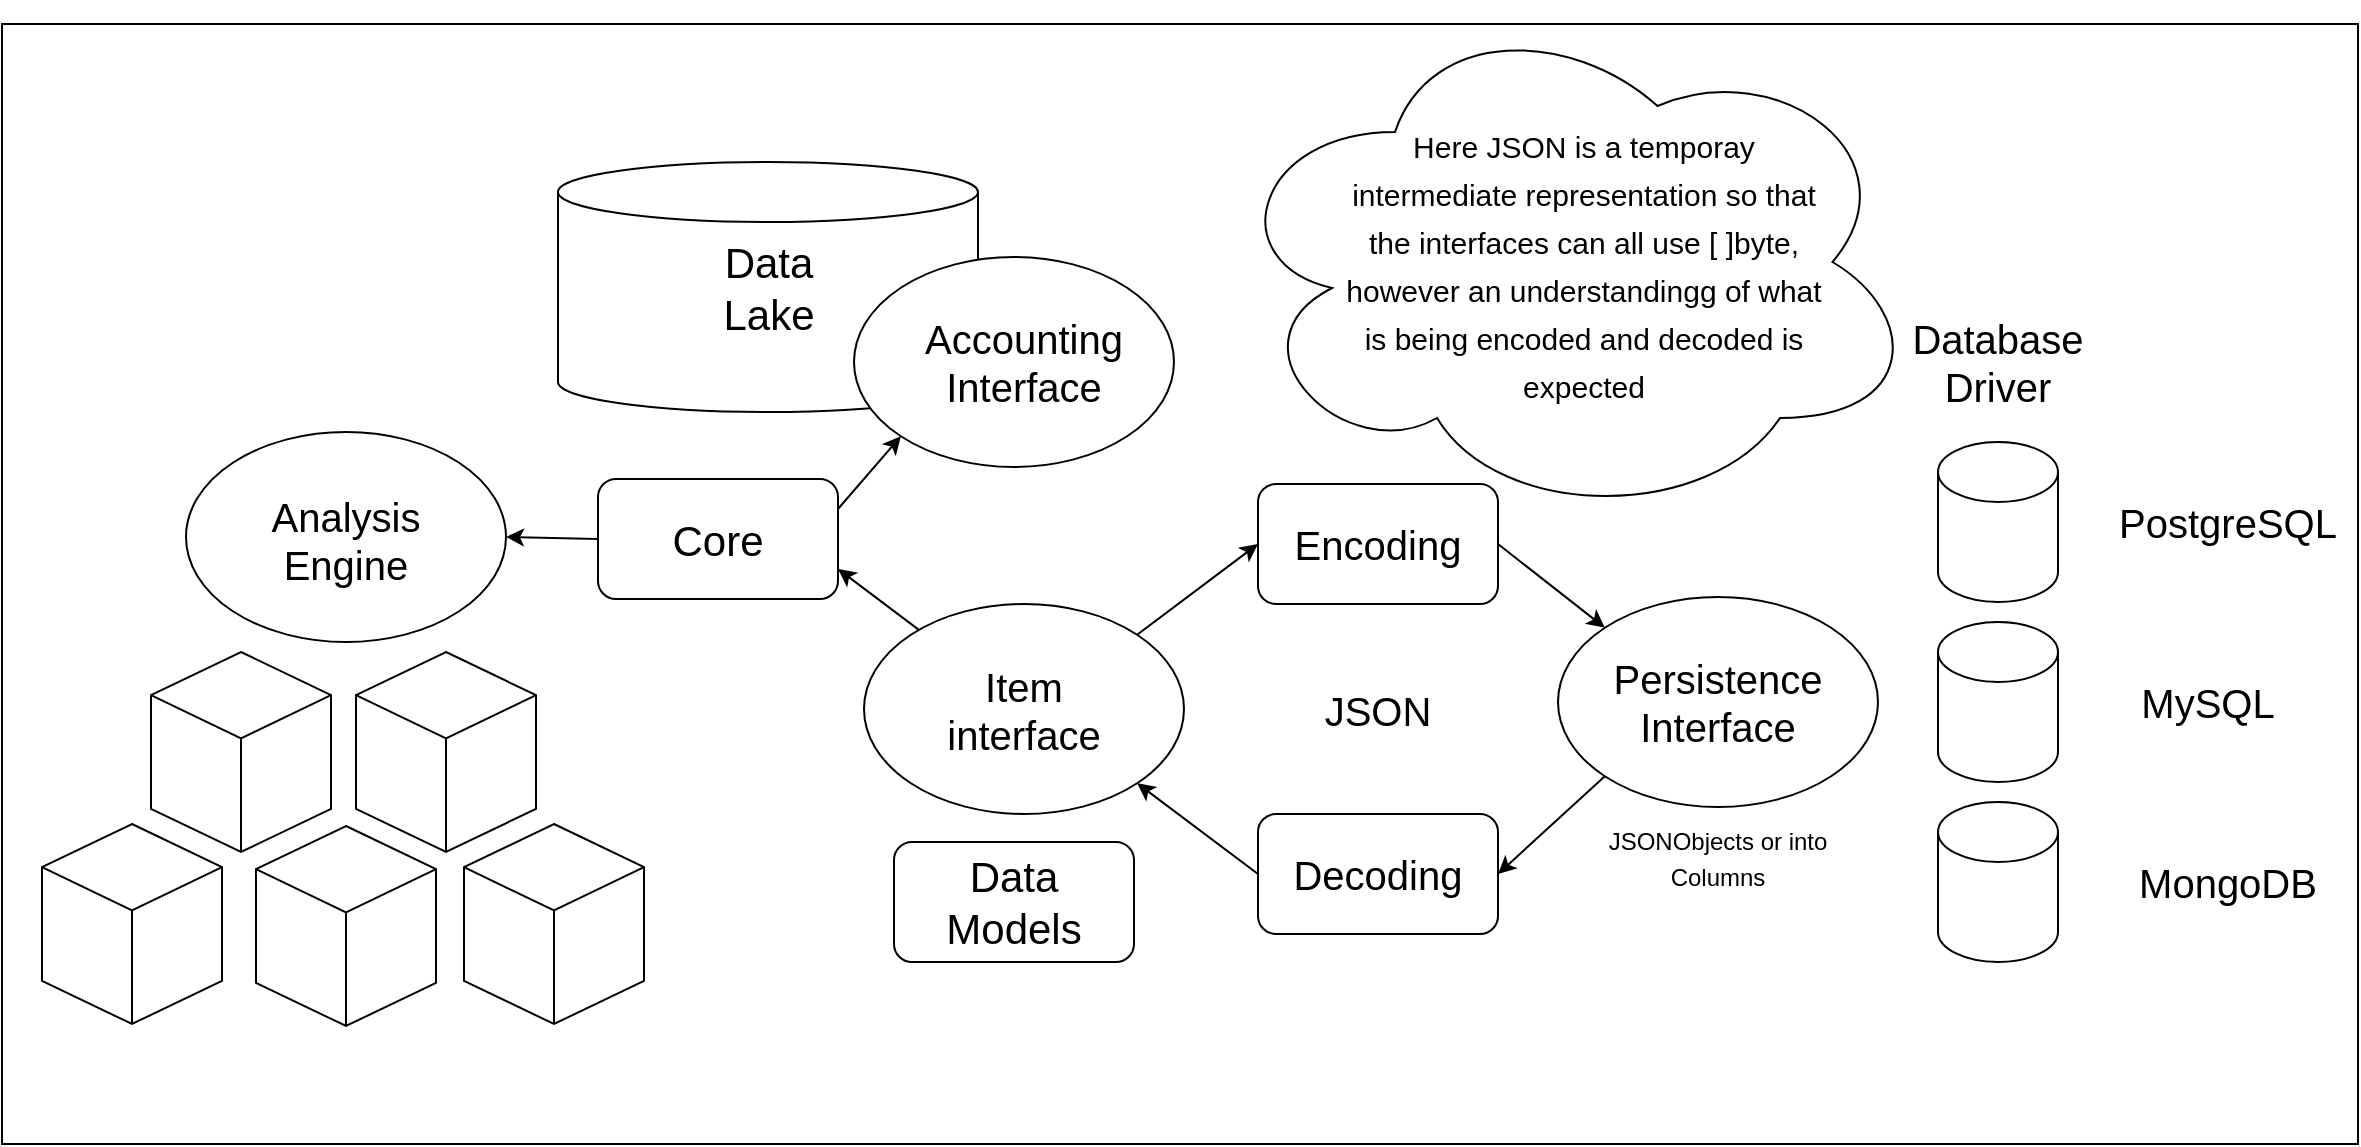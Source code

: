 <mxfile version="20.2.3" type="device"><diagram id="n9aBEXUhiZ4LVJCJgSJp" name="Page-1"><mxGraphModel dx="2272" dy="1957" grid="1" gridSize="10" guides="1" tooltips="1" connect="1" arrows="1" fold="1" page="1" pageScale="1" pageWidth="850" pageHeight="1100" math="0" shadow="0"><root><mxCell id="0"/><mxCell id="1" parent="0"/><mxCell id="J_5cke7onC8SBfbx-DtA-43" value="" style="rounded=0;whiteSpace=wrap;html=1;fontSize=21;" vertex="1" parent="1"><mxGeometry x="-308" y="-69" width="1178" height="560" as="geometry"/></mxCell><mxCell id="J_5cke7onC8SBfbx-DtA-1" value="" style="shape=cylinder3;whiteSpace=wrap;html=1;boundedLbl=1;backgroundOutline=1;size=15;" vertex="1" parent="1"><mxGeometry x="660" y="140" width="60" height="80" as="geometry"/></mxCell><mxCell id="J_5cke7onC8SBfbx-DtA-2" value="" style="shape=cylinder3;whiteSpace=wrap;html=1;boundedLbl=1;backgroundOutline=1;size=15;" vertex="1" parent="1"><mxGeometry x="660" y="230" width="60" height="80" as="geometry"/></mxCell><mxCell id="J_5cke7onC8SBfbx-DtA-3" value="" style="shape=cylinder3;whiteSpace=wrap;html=1;boundedLbl=1;backgroundOutline=1;size=15;" vertex="1" parent="1"><mxGeometry x="660" y="320" width="60" height="80" as="geometry"/></mxCell><mxCell id="J_5cke7onC8SBfbx-DtA-4" value="&lt;font style=&quot;font-size: 20px;&quot;&gt;Database&lt;br&gt;Driver&lt;/font&gt;" style="text;html=1;strokeColor=none;fillColor=none;align=center;verticalAlign=middle;whiteSpace=wrap;rounded=0;" vertex="1" parent="1"><mxGeometry x="630" y="70" width="120" height="60" as="geometry"/></mxCell><mxCell id="J_5cke7onC8SBfbx-DtA-5" value="PostgreSQL" style="text;html=1;strokeColor=none;fillColor=none;align=center;verticalAlign=middle;whiteSpace=wrap;rounded=0;fontSize=20;" vertex="1" parent="1"><mxGeometry x="740" y="165" width="130" height="30" as="geometry"/></mxCell><mxCell id="J_5cke7onC8SBfbx-DtA-6" value="MySQL" style="text;html=1;strokeColor=none;fillColor=none;align=center;verticalAlign=middle;whiteSpace=wrap;rounded=0;fontSize=20;" vertex="1" parent="1"><mxGeometry x="750" y="255" width="90" height="30" as="geometry"/></mxCell><mxCell id="J_5cke7onC8SBfbx-DtA-7" value="MongoDB" style="text;html=1;strokeColor=none;fillColor=none;align=center;verticalAlign=middle;whiteSpace=wrap;rounded=0;fontSize=20;" vertex="1" parent="1"><mxGeometry x="750" y="340" width="110" height="40" as="geometry"/></mxCell><mxCell id="J_5cke7onC8SBfbx-DtA-8" value="" style="ellipse;whiteSpace=wrap;html=1;fontSize=20;" vertex="1" parent="1"><mxGeometry x="470" y="217.5" width="160" height="105" as="geometry"/></mxCell><mxCell id="J_5cke7onC8SBfbx-DtA-9" value="Persistence&lt;br&gt;Interface" style="text;html=1;strokeColor=none;fillColor=none;align=center;verticalAlign=middle;whiteSpace=wrap;rounded=0;fontSize=20;" vertex="1" parent="1"><mxGeometry x="465" y="240" width="170" height="60" as="geometry"/></mxCell><mxCell id="J_5cke7onC8SBfbx-DtA-11" value="" style="ellipse;whiteSpace=wrap;html=1;fontSize=20;" vertex="1" parent="1"><mxGeometry x="123" y="221" width="160" height="105" as="geometry"/></mxCell><mxCell id="J_5cke7onC8SBfbx-DtA-12" value="Item&lt;br&gt;interface" style="text;html=1;strokeColor=none;fillColor=none;align=center;verticalAlign=middle;whiteSpace=wrap;rounded=0;fontSize=20;" vertex="1" parent="1"><mxGeometry x="118" y="243.5" width="170" height="60" as="geometry"/></mxCell><mxCell id="J_5cke7onC8SBfbx-DtA-13" value="Encoding" style="rounded=1;whiteSpace=wrap;html=1;fontSize=20;" vertex="1" parent="1"><mxGeometry x="320" y="161" width="120" height="60" as="geometry"/></mxCell><mxCell id="J_5cke7onC8SBfbx-DtA-14" value="Decoding" style="rounded=1;whiteSpace=wrap;html=1;fontSize=20;" vertex="1" parent="1"><mxGeometry x="320" y="326" width="120" height="60" as="geometry"/></mxCell><mxCell id="J_5cke7onC8SBfbx-DtA-16" value="" style="endArrow=classic;html=1;rounded=0;fontSize=20;exitX=1;exitY=0;exitDx=0;exitDy=0;entryX=0;entryY=0.5;entryDx=0;entryDy=0;" edge="1" parent="1" source="J_5cke7onC8SBfbx-DtA-11" target="J_5cke7onC8SBfbx-DtA-13"><mxGeometry width="50" height="50" relative="1" as="geometry"><mxPoint x="360" y="420" as="sourcePoint"/><mxPoint x="410" y="370" as="targetPoint"/></mxGeometry></mxCell><mxCell id="J_5cke7onC8SBfbx-DtA-17" value="" style="endArrow=classic;html=1;rounded=0;fontSize=20;exitX=1;exitY=0.5;exitDx=0;exitDy=0;entryX=0;entryY=0;entryDx=0;entryDy=0;" edge="1" parent="1" source="J_5cke7onC8SBfbx-DtA-13" target="J_5cke7onC8SBfbx-DtA-8"><mxGeometry width="50" height="50" relative="1" as="geometry"><mxPoint x="360" y="420" as="sourcePoint"/><mxPoint x="410" y="370" as="targetPoint"/></mxGeometry></mxCell><mxCell id="J_5cke7onC8SBfbx-DtA-18" value="" style="endArrow=classic;html=1;rounded=0;fontSize=20;exitX=0;exitY=0.5;exitDx=0;exitDy=0;entryX=1;entryY=1;entryDx=0;entryDy=0;" edge="1" parent="1" source="J_5cke7onC8SBfbx-DtA-14" target="J_5cke7onC8SBfbx-DtA-11"><mxGeometry width="50" height="50" relative="1" as="geometry"><mxPoint x="360" y="420" as="sourcePoint"/><mxPoint x="410" y="370" as="targetPoint"/></mxGeometry></mxCell><mxCell id="J_5cke7onC8SBfbx-DtA-19" value="" style="endArrow=classic;html=1;rounded=0;fontSize=20;exitX=0;exitY=1;exitDx=0;exitDy=0;entryX=1;entryY=0.5;entryDx=0;entryDy=0;" edge="1" parent="1" source="J_5cke7onC8SBfbx-DtA-8" target="J_5cke7onC8SBfbx-DtA-14"><mxGeometry width="50" height="50" relative="1" as="geometry"><mxPoint x="360" y="420" as="sourcePoint"/><mxPoint x="410" y="370" as="targetPoint"/></mxGeometry></mxCell><mxCell id="J_5cke7onC8SBfbx-DtA-20" value="JSON" style="text;html=1;strokeColor=none;fillColor=none;align=center;verticalAlign=middle;whiteSpace=wrap;rounded=0;fontSize=20;" vertex="1" parent="1"><mxGeometry x="350" y="258.5" width="60" height="30" as="geometry"/></mxCell><mxCell id="J_5cke7onC8SBfbx-DtA-23" value="" style="ellipse;shape=cloud;whiteSpace=wrap;html=1;fontSize=15;" vertex="1" parent="1"><mxGeometry x="301" y="-80" width="350" height="260" as="geometry"/></mxCell><mxCell id="J_5cke7onC8SBfbx-DtA-22" value="&lt;div style=&quot;&quot;&gt;&lt;span style=&quot;font-size: 15px; background-color: initial;&quot;&gt;Here JSON is a temporay intermediate representation so that the interfaces can all use [ ]byte, however an understandingg of what is being encoded and decoded is expected&lt;/span&gt;&lt;/div&gt;" style="text;html=1;strokeColor=none;fillColor=none;align=center;verticalAlign=middle;whiteSpace=wrap;rounded=0;fontSize=20;" vertex="1" parent="1"><mxGeometry x="358" y="-37.5" width="250" height="175" as="geometry"/></mxCell><mxCell id="J_5cke7onC8SBfbx-DtA-24" value="&lt;font style=&quot;font-size: 12px;&quot;&gt;JSONObjects or into Columns&lt;/font&gt;" style="text;html=1;strokeColor=none;fillColor=none;align=center;verticalAlign=middle;whiteSpace=wrap;rounded=0;fontSize=15;" vertex="1" parent="1"><mxGeometry x="490" y="320" width="120" height="54" as="geometry"/></mxCell><mxCell id="J_5cke7onC8SBfbx-DtA-25" value="" style="shape=cylinder3;whiteSpace=wrap;html=1;boundedLbl=1;backgroundOutline=1;size=15;fontSize=12;" vertex="1" parent="1"><mxGeometry x="-30" width="210" height="125" as="geometry"/></mxCell><mxCell id="J_5cke7onC8SBfbx-DtA-26" value="" style="ellipse;whiteSpace=wrap;html=1;fontSize=20;" vertex="1" parent="1"><mxGeometry x="118" y="47.5" width="160" height="105" as="geometry"/></mxCell><mxCell id="J_5cke7onC8SBfbx-DtA-27" value="Accounting&lt;br&gt;Interface" style="text;html=1;strokeColor=none;fillColor=none;align=center;verticalAlign=middle;whiteSpace=wrap;rounded=0;fontSize=20;" vertex="1" parent="1"><mxGeometry x="118" y="70" width="170" height="60" as="geometry"/></mxCell><mxCell id="J_5cke7onC8SBfbx-DtA-28" value="&lt;font style=&quot;font-size: 21px;&quot;&gt;Data&lt;br&gt;Lake&lt;/font&gt;" style="text;html=1;strokeColor=none;fillColor=none;align=center;verticalAlign=middle;whiteSpace=wrap;rounded=0;fontSize=12;" vertex="1" parent="1"><mxGeometry x="7.5" y="36.25" width="135" height="52.5" as="geometry"/></mxCell><mxCell id="J_5cke7onC8SBfbx-DtA-29" value="" style="ellipse;whiteSpace=wrap;html=1;fontSize=20;" vertex="1" parent="1"><mxGeometry x="-216" y="135" width="160" height="105" as="geometry"/></mxCell><mxCell id="J_5cke7onC8SBfbx-DtA-30" value="Analysis&lt;br&gt;Engine" style="text;html=1;strokeColor=none;fillColor=none;align=center;verticalAlign=middle;whiteSpace=wrap;rounded=0;fontSize=20;" vertex="1" parent="1"><mxGeometry x="-221" y="158.5" width="170" height="60" as="geometry"/></mxCell><mxCell id="J_5cke7onC8SBfbx-DtA-31" value="" style="html=1;whiteSpace=wrap;shape=isoCube2;backgroundOutline=1;isoAngle=15;fontSize=21;" vertex="1" parent="1"><mxGeometry x="-131" y="245" width="90" height="100" as="geometry"/></mxCell><mxCell id="J_5cke7onC8SBfbx-DtA-32" value="" style="html=1;whiteSpace=wrap;shape=isoCube2;backgroundOutline=1;isoAngle=15;fontSize=21;" vertex="1" parent="1"><mxGeometry x="-181" y="332" width="90" height="100" as="geometry"/></mxCell><mxCell id="J_5cke7onC8SBfbx-DtA-33" value="" style="html=1;whiteSpace=wrap;shape=isoCube2;backgroundOutline=1;isoAngle=15;fontSize=21;" vertex="1" parent="1"><mxGeometry x="-233.5" y="245" width="90" height="100" as="geometry"/></mxCell><mxCell id="J_5cke7onC8SBfbx-DtA-34" value="" style="html=1;whiteSpace=wrap;shape=isoCube2;backgroundOutline=1;isoAngle=15;fontSize=21;" vertex="1" parent="1"><mxGeometry x="-77" y="331" width="90" height="100" as="geometry"/></mxCell><mxCell id="J_5cke7onC8SBfbx-DtA-35" value="" style="html=1;whiteSpace=wrap;shape=isoCube2;backgroundOutline=1;isoAngle=15;fontSize=21;" vertex="1" parent="1"><mxGeometry x="-288" y="331" width="90" height="100" as="geometry"/></mxCell><mxCell id="J_5cke7onC8SBfbx-DtA-37" value="Core" style="rounded=1;whiteSpace=wrap;html=1;fontSize=21;" vertex="1" parent="1"><mxGeometry x="-10" y="158.5" width="120" height="60" as="geometry"/></mxCell><mxCell id="J_5cke7onC8SBfbx-DtA-38" value="" style="endArrow=classic;html=1;rounded=0;fontSize=21;entryX=1;entryY=0.75;entryDx=0;entryDy=0;" edge="1" parent="1" source="J_5cke7onC8SBfbx-DtA-11" target="J_5cke7onC8SBfbx-DtA-37"><mxGeometry width="50" height="50" relative="1" as="geometry"><mxPoint x="110" y="200" as="sourcePoint"/><mxPoint x="160" y="150" as="targetPoint"/></mxGeometry></mxCell><mxCell id="J_5cke7onC8SBfbx-DtA-39" value="" style="endArrow=classic;html=1;rounded=0;fontSize=21;exitX=1;exitY=0.25;exitDx=0;exitDy=0;entryX=0;entryY=1;entryDx=0;entryDy=0;" edge="1" parent="1" source="J_5cke7onC8SBfbx-DtA-37" target="J_5cke7onC8SBfbx-DtA-26"><mxGeometry width="50" height="50" relative="1" as="geometry"><mxPoint x="110" y="200" as="sourcePoint"/><mxPoint x="160" y="150" as="targetPoint"/></mxGeometry></mxCell><mxCell id="J_5cke7onC8SBfbx-DtA-40" value="" style="endArrow=classic;html=1;rounded=0;fontSize=21;entryX=1;entryY=0.5;entryDx=0;entryDy=0;exitX=0;exitY=0.5;exitDx=0;exitDy=0;" edge="1" parent="1" source="J_5cke7onC8SBfbx-DtA-37" target="J_5cke7onC8SBfbx-DtA-29"><mxGeometry width="50" height="50" relative="1" as="geometry"><mxPoint x="-30" y="240" as="sourcePoint"/><mxPoint x="160" y="150" as="targetPoint"/></mxGeometry></mxCell><mxCell id="J_5cke7onC8SBfbx-DtA-41" value="Data&lt;br&gt;Models" style="rounded=1;whiteSpace=wrap;html=1;fontSize=21;" vertex="1" parent="1"><mxGeometry x="138" y="340" width="120" height="60" as="geometry"/></mxCell></root></mxGraphModel></diagram></mxfile>